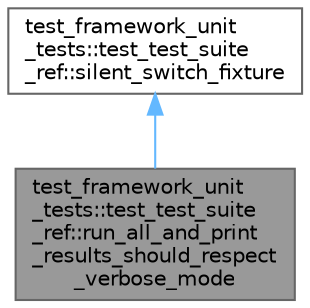 digraph "test_framework_unit_tests::test_test_suite_ref::run_all_and_print_results_should_respect_verbose_mode"
{
 // LATEX_PDF_SIZE
  bgcolor="transparent";
  edge [fontname=Helvetica,fontsize=10,labelfontname=Helvetica,labelfontsize=10];
  node [fontname=Helvetica,fontsize=10,shape=box,height=0.2,width=0.4];
  Node1 [id="Node000001",label="test_framework_unit\l_tests::test_test_suite\l_ref::run_all_and_print\l_results_should_respect\l_verbose_mode",height=0.2,width=0.4,color="gray40", fillcolor="grey60", style="filled", fontcolor="black",tooltip=" "];
  Node2 -> Node1 [id="edge1_Node000001_Node000002",dir="back",color="steelblue1",style="solid",tooltip=" "];
  Node2 [id="Node000002",label="test_framework_unit\l_tests::test_test_suite\l_ref::silent_switch_fixture",height=0.2,width=0.4,color="gray40", fillcolor="white", style="filled",URL="$structtest__framework__unit__tests_1_1test__test__suite__ref_1_1silent__switch__fixture.html",tooltip=" "];
}
